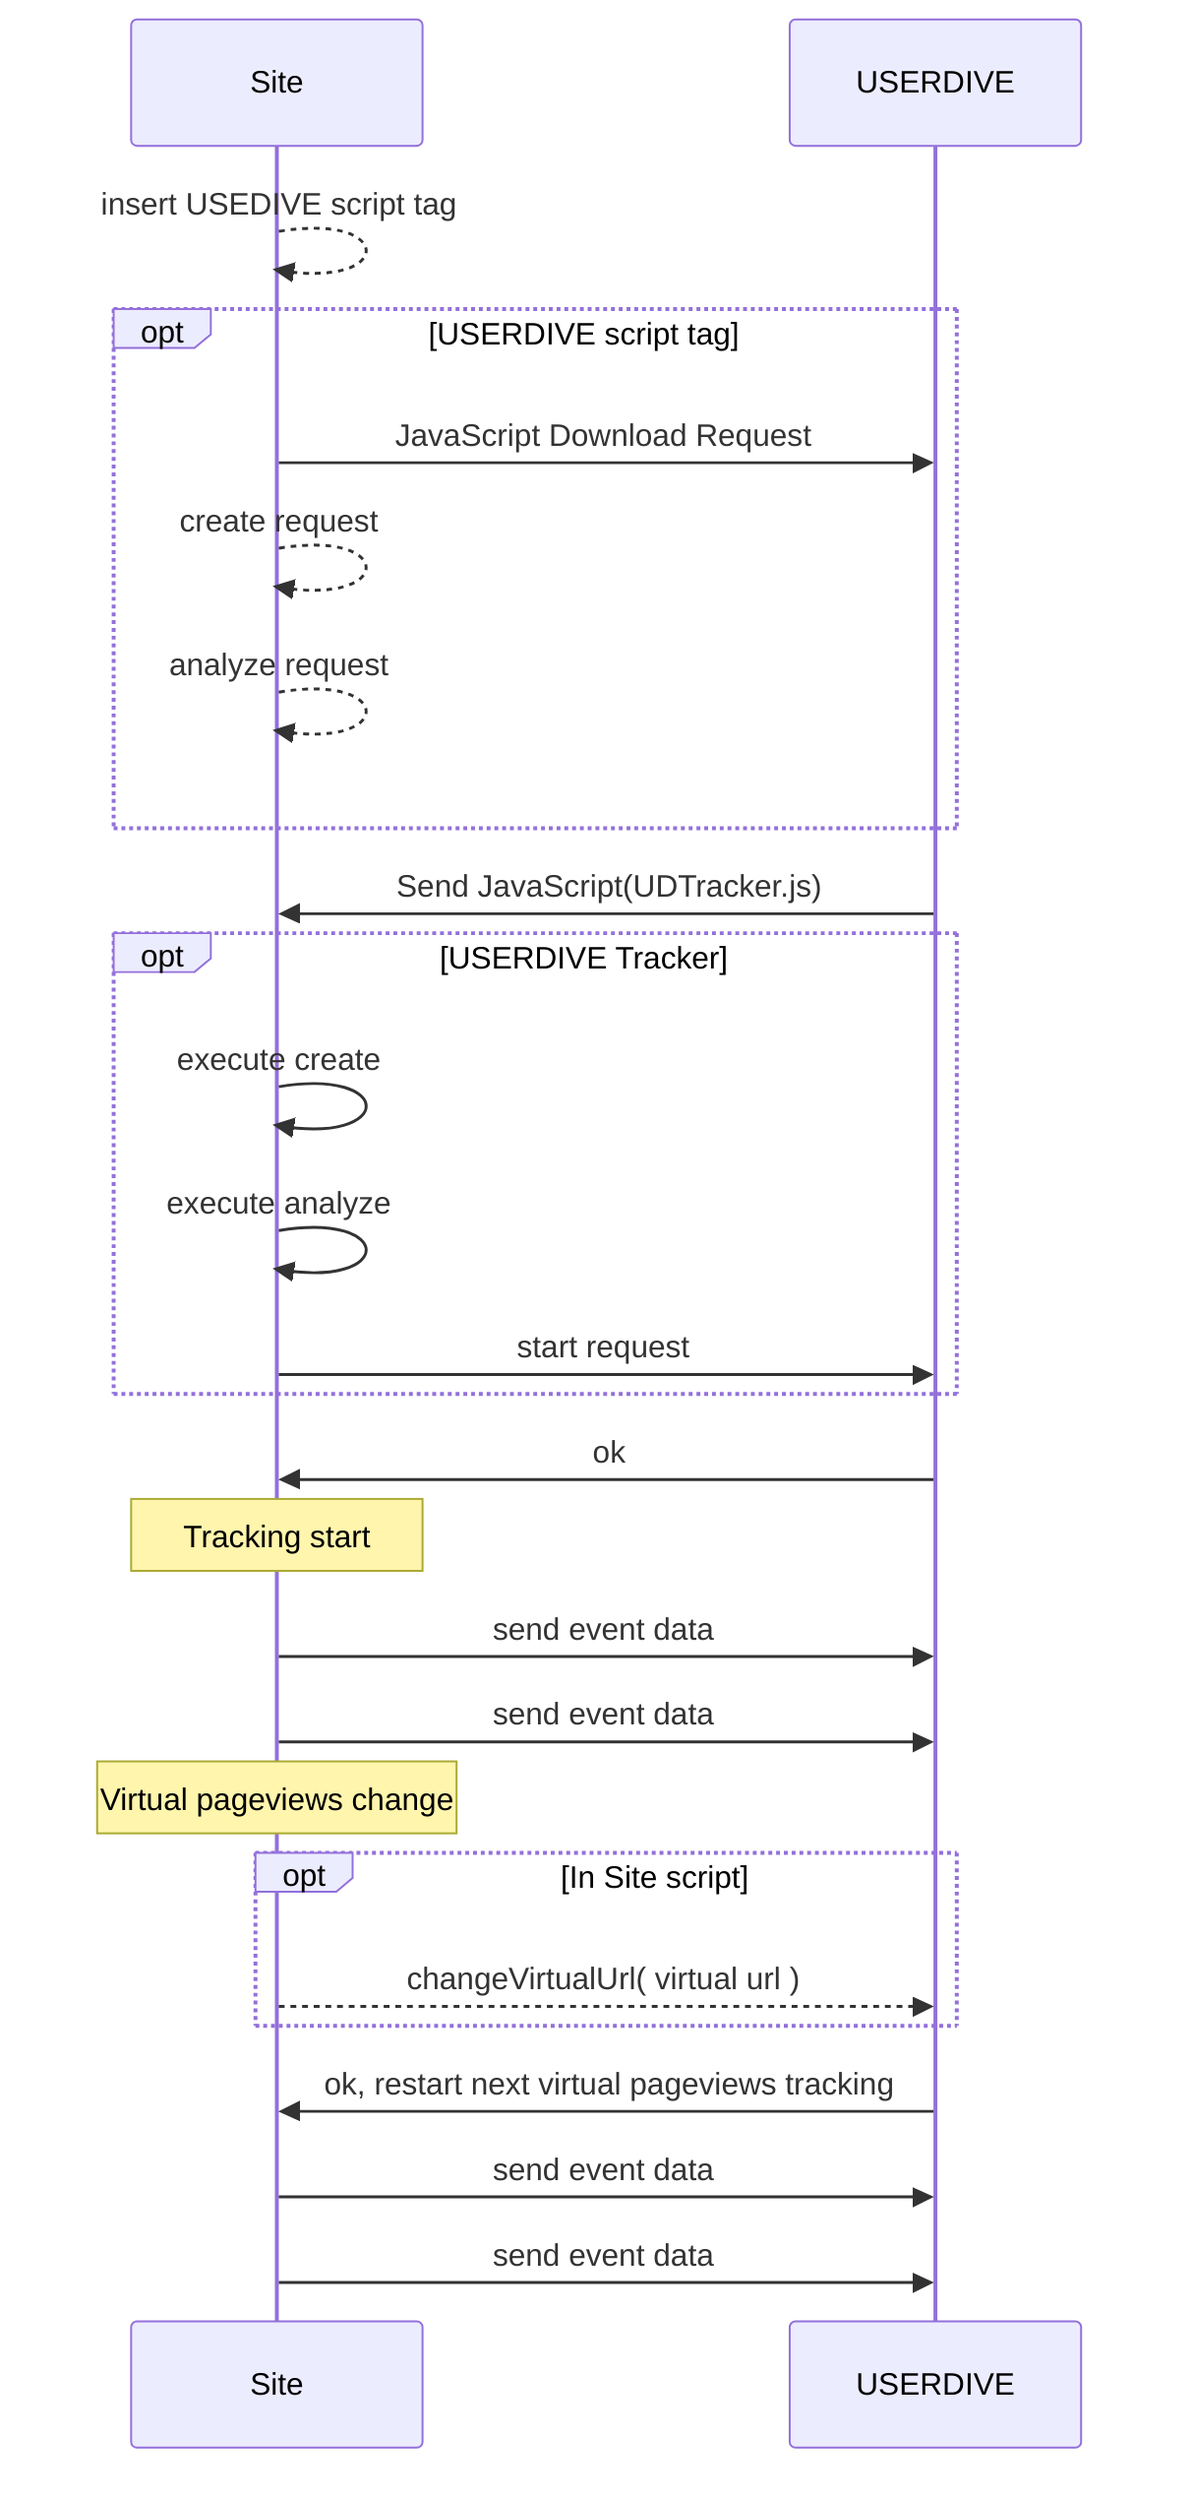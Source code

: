 sequenceDiagram
    Site-->>Site: insert USEDIVE script tag
    opt USERDIVE script tag
      Site->>USERDIVE: JavaScript Download Request
      Site-->>Site: create request
      Site-->>Site: analyze request
    end
    USERDIVE->>Site: Send JavaScript(UDTracker.js)
    opt USERDIVE Tracker
      Site->>Site: execute create
      Site->>Site: execute analyze
      Site->>USERDIVE: start request
    end
    USERDIVE->>Site: ok
    Note over Site: Tracking start
    Site->>USERDIVE: send event data
    Site->>USERDIVE: send event data
    Note over Site: Virtual pageviews change

    opt In Site script
      Site-->>USERDIVE: changeVirtualUrl( virtual url )
    end
    USERDIVE->>Site: ok, restart next virtual pageviews tracking
    Site->>USERDIVE: send event data
    Site->>USERDIVE: send event data